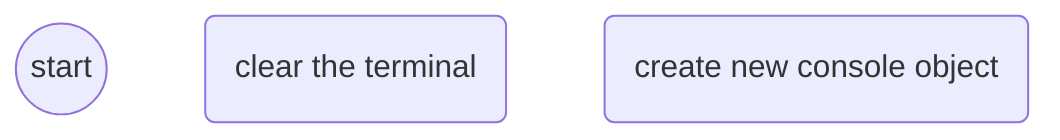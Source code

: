 flowchart
    start((start))
    clearTerminal(clear the terminal)
    consoleObject(create new console object)